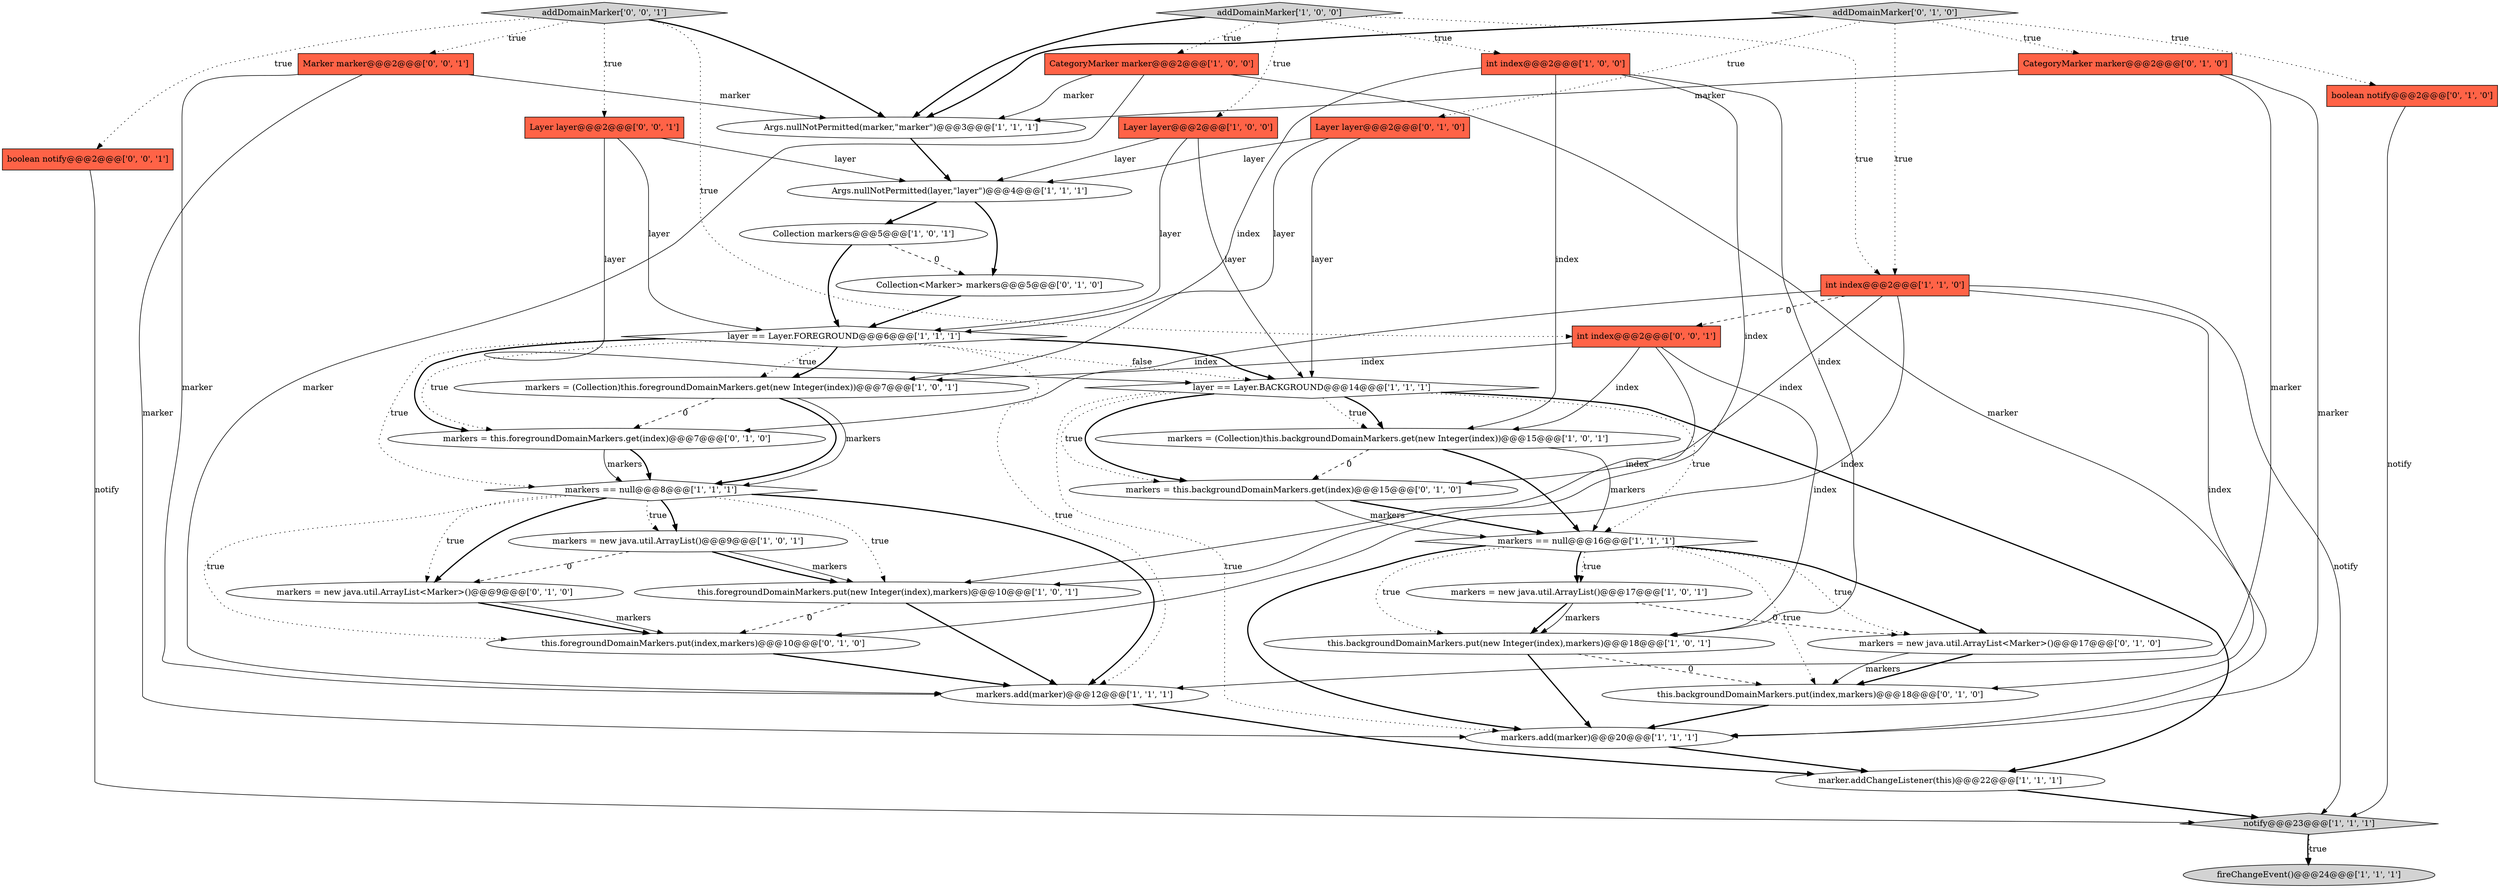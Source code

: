 digraph {
19 [style = filled, label = "int index@@@2@@@['1', '0', '0']", fillcolor = tomato, shape = box image = "AAA0AAABBB1BBB"];
5 [style = filled, label = "markers = new java.util.ArrayList()@@@17@@@['1', '0', '1']", fillcolor = white, shape = ellipse image = "AAA0AAABBB1BBB"];
18 [style = filled, label = "markers.add(marker)@@@12@@@['1', '1', '1']", fillcolor = white, shape = ellipse image = "AAA0AAABBB1BBB"];
34 [style = filled, label = "addDomainMarker['0', '0', '1']", fillcolor = lightgray, shape = diamond image = "AAA0AAABBB3BBB"];
14 [style = filled, label = "marker.addChangeListener(this)@@@22@@@['1', '1', '1']", fillcolor = white, shape = ellipse image = "AAA0AAABBB1BBB"];
9 [style = filled, label = "notify@@@23@@@['1', '1', '1']", fillcolor = lightgray, shape = diamond image = "AAA0AAABBB1BBB"];
35 [style = filled, label = "Marker marker@@@2@@@['0', '0', '1']", fillcolor = tomato, shape = box image = "AAA0AAABBB3BBB"];
33 [style = filled, label = "this.backgroundDomainMarkers.put(index,markers)@@@18@@@['0', '1', '0']", fillcolor = white, shape = ellipse image = "AAA1AAABBB2BBB"];
32 [style = filled, label = "addDomainMarker['0', '1', '0']", fillcolor = lightgray, shape = diamond image = "AAA0AAABBB2BBB"];
23 [style = filled, label = "Collection<Marker> markers@@@5@@@['0', '1', '0']", fillcolor = white, shape = ellipse image = "AAA1AAABBB2BBB"];
22 [style = filled, label = "this.foregroundDomainMarkers.put(new Integer(index),markers)@@@10@@@['1', '0', '1']", fillcolor = white, shape = ellipse image = "AAA0AAABBB1BBB"];
13 [style = filled, label = "Args.nullNotPermitted(layer,\"layer\")@@@4@@@['1', '1', '1']", fillcolor = white, shape = ellipse image = "AAA0AAABBB1BBB"];
16 [style = filled, label = "markers == null@@@16@@@['1', '1', '1']", fillcolor = white, shape = diamond image = "AAA0AAABBB1BBB"];
12 [style = filled, label = "this.backgroundDomainMarkers.put(new Integer(index),markers)@@@18@@@['1', '0', '1']", fillcolor = white, shape = ellipse image = "AAA0AAABBB1BBB"];
20 [style = filled, label = "CategoryMarker marker@@@2@@@['1', '0', '0']", fillcolor = tomato, shape = box image = "AAA0AAABBB1BBB"];
7 [style = filled, label = "markers = (Collection)this.backgroundDomainMarkers.get(new Integer(index))@@@15@@@['1', '0', '1']", fillcolor = white, shape = ellipse image = "AAA0AAABBB1BBB"];
24 [style = filled, label = "boolean notify@@@2@@@['0', '1', '0']", fillcolor = tomato, shape = box image = "AAA0AAABBB2BBB"];
29 [style = filled, label = "this.foregroundDomainMarkers.put(index,markers)@@@10@@@['0', '1', '0']", fillcolor = white, shape = ellipse image = "AAA1AAABBB2BBB"];
15 [style = filled, label = "fireChangeEvent()@@@24@@@['1', '1', '1']", fillcolor = lightgray, shape = ellipse image = "AAA0AAABBB1BBB"];
11 [style = filled, label = "layer == Layer.BACKGROUND@@@14@@@['1', '1', '1']", fillcolor = white, shape = diamond image = "AAA0AAABBB1BBB"];
21 [style = filled, label = "int index@@@2@@@['1', '1', '0']", fillcolor = tomato, shape = box image = "AAA0AAABBB1BBB"];
27 [style = filled, label = "Layer layer@@@2@@@['0', '1', '0']", fillcolor = tomato, shape = box image = "AAA0AAABBB2BBB"];
10 [style = filled, label = "layer == Layer.FOREGROUND@@@6@@@['1', '1', '1']", fillcolor = white, shape = diamond image = "AAA0AAABBB1BBB"];
28 [style = filled, label = "markers = new java.util.ArrayList<Marker>()@@@9@@@['0', '1', '0']", fillcolor = white, shape = ellipse image = "AAA1AAABBB2BBB"];
31 [style = filled, label = "markers = this.backgroundDomainMarkers.get(index)@@@15@@@['0', '1', '0']", fillcolor = white, shape = ellipse image = "AAA1AAABBB2BBB"];
36 [style = filled, label = "Layer layer@@@2@@@['0', '0', '1']", fillcolor = tomato, shape = box image = "AAA0AAABBB3BBB"];
26 [style = filled, label = "markers = this.foregroundDomainMarkers.get(index)@@@7@@@['0', '1', '0']", fillcolor = white, shape = ellipse image = "AAA1AAABBB2BBB"];
1 [style = filled, label = "markers.add(marker)@@@20@@@['1', '1', '1']", fillcolor = white, shape = ellipse image = "AAA0AAABBB1BBB"];
37 [style = filled, label = "boolean notify@@@2@@@['0', '0', '1']", fillcolor = tomato, shape = box image = "AAA0AAABBB3BBB"];
3 [style = filled, label = "addDomainMarker['1', '0', '0']", fillcolor = lightgray, shape = diamond image = "AAA0AAABBB1BBB"];
6 [style = filled, label = "Collection markers@@@5@@@['1', '0', '1']", fillcolor = white, shape = ellipse image = "AAA0AAABBB1BBB"];
4 [style = filled, label = "Args.nullNotPermitted(marker,\"marker\")@@@3@@@['1', '1', '1']", fillcolor = white, shape = ellipse image = "AAA0AAABBB1BBB"];
0 [style = filled, label = "markers == null@@@8@@@['1', '1', '1']", fillcolor = white, shape = diamond image = "AAA0AAABBB1BBB"];
17 [style = filled, label = "Layer layer@@@2@@@['1', '0', '0']", fillcolor = tomato, shape = box image = "AAA0AAABBB1BBB"];
38 [style = filled, label = "int index@@@2@@@['0', '0', '1']", fillcolor = tomato, shape = box image = "AAA0AAABBB3BBB"];
8 [style = filled, label = "markers = new java.util.ArrayList()@@@9@@@['1', '0', '1']", fillcolor = white, shape = ellipse image = "AAA0AAABBB1BBB"];
30 [style = filled, label = "markers = new java.util.ArrayList<Marker>()@@@17@@@['0', '1', '0']", fillcolor = white, shape = ellipse image = "AAA1AAABBB2BBB"];
25 [style = filled, label = "CategoryMarker marker@@@2@@@['0', '1', '0']", fillcolor = tomato, shape = box image = "AAA0AAABBB2BBB"];
2 [style = filled, label = "markers = (Collection)this.foregroundDomainMarkers.get(new Integer(index))@@@7@@@['1', '0', '1']", fillcolor = white, shape = ellipse image = "AAA0AAABBB1BBB"];
17->13 [style = solid, label="layer"];
23->10 [style = bold, label=""];
31->16 [style = solid, label="markers"];
13->6 [style = bold, label=""];
12->1 [style = bold, label=""];
3->17 [style = dotted, label="true"];
19->12 [style = solid, label="index"];
10->11 [style = bold, label=""];
0->8 [style = bold, label=""];
17->11 [style = solid, label="layer"];
32->27 [style = dotted, label="true"];
21->33 [style = solid, label="index"];
34->4 [style = bold, label=""];
16->1 [style = bold, label=""];
36->10 [style = solid, label="layer"];
10->26 [style = dotted, label="true"];
11->1 [style = dotted, label="true"];
16->5 [style = bold, label=""];
38->12 [style = solid, label="index"];
5->12 [style = bold, label=""];
28->29 [style = bold, label=""];
7->16 [style = solid, label="markers"];
36->13 [style = solid, label="layer"];
0->29 [style = dotted, label="true"];
21->29 [style = solid, label="index"];
11->31 [style = bold, label=""];
2->26 [style = dashed, label="0"];
5->12 [style = solid, label="markers"];
3->20 [style = dotted, label="true"];
7->16 [style = bold, label=""];
19->7 [style = solid, label="index"];
38->7 [style = solid, label="index"];
10->0 [style = dotted, label="true"];
1->14 [style = bold, label=""];
11->16 [style = dotted, label="true"];
32->24 [style = dotted, label="true"];
28->29 [style = solid, label="markers"];
8->22 [style = bold, label=""];
21->31 [style = solid, label="index"];
32->4 [style = bold, label=""];
16->5 [style = dotted, label="true"];
10->11 [style = dotted, label="false"];
20->1 [style = solid, label="marker"];
31->16 [style = bold, label=""];
0->28 [style = dotted, label="true"];
38->22 [style = solid, label="index"];
10->26 [style = bold, label=""];
26->0 [style = solid, label="markers"];
8->28 [style = dashed, label="0"];
12->33 [style = dashed, label="0"];
16->30 [style = dotted, label="true"];
0->22 [style = dotted, label="true"];
19->2 [style = solid, label="index"];
7->31 [style = dashed, label="0"];
21->26 [style = solid, label="index"];
13->23 [style = bold, label=""];
3->19 [style = dotted, label="true"];
32->25 [style = dotted, label="true"];
35->4 [style = solid, label="marker"];
9->15 [style = bold, label=""];
19->22 [style = solid, label="index"];
27->13 [style = solid, label="layer"];
14->9 [style = bold, label=""];
11->7 [style = dotted, label="true"];
11->14 [style = bold, label=""];
17->10 [style = solid, label="layer"];
30->33 [style = bold, label=""];
21->38 [style = dashed, label="0"];
24->9 [style = solid, label="notify"];
22->18 [style = bold, label=""];
5->30 [style = dashed, label="0"];
4->13 [style = bold, label=""];
2->0 [style = bold, label=""];
16->30 [style = bold, label=""];
18->14 [style = bold, label=""];
29->18 [style = bold, label=""];
3->4 [style = bold, label=""];
6->23 [style = dashed, label="0"];
34->36 [style = dotted, label="true"];
21->9 [style = solid, label="notify"];
34->38 [style = dotted, label="true"];
10->2 [style = dotted, label="true"];
27->10 [style = solid, label="layer"];
10->2 [style = bold, label=""];
30->33 [style = solid, label="markers"];
27->11 [style = solid, label="layer"];
0->8 [style = dotted, label="true"];
36->11 [style = solid, label="layer"];
16->33 [style = dotted, label="true"];
25->1 [style = solid, label="marker"];
22->29 [style = dashed, label="0"];
3->21 [style = dotted, label="true"];
20->4 [style = solid, label="marker"];
34->35 [style = dotted, label="true"];
35->1 [style = solid, label="marker"];
2->0 [style = solid, label="markers"];
11->31 [style = dotted, label="true"];
11->7 [style = bold, label=""];
6->10 [style = bold, label=""];
16->12 [style = dotted, label="true"];
10->18 [style = dotted, label="true"];
32->21 [style = dotted, label="true"];
38->2 [style = solid, label="index"];
35->18 [style = solid, label="marker"];
34->37 [style = dotted, label="true"];
25->4 [style = solid, label="marker"];
8->22 [style = solid, label="markers"];
0->28 [style = bold, label=""];
9->15 [style = dotted, label="true"];
25->18 [style = solid, label="marker"];
37->9 [style = solid, label="notify"];
20->18 [style = solid, label="marker"];
0->18 [style = bold, label=""];
26->0 [style = bold, label=""];
33->1 [style = bold, label=""];
}
